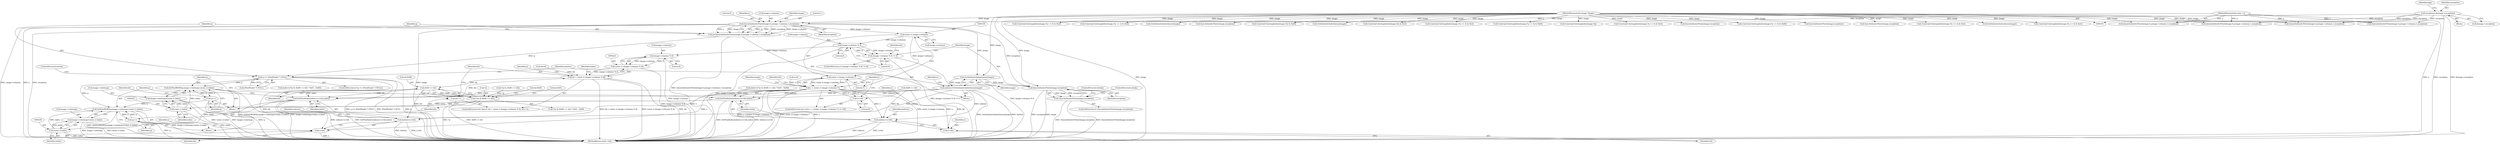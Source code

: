 digraph "0_ImageMagick_d9b2209a69ee90d8df81fb124eb66f593eb9f599@pointer" {
"1000130" [label="(Call,QueueAuthenticPixels(image,0,y,image->columns,1,exception))"];
"1000108" [label="(MethodParameterIn,Image *image)"];
"1000107" [label="(MethodParameterIn,ssize_t y)"];
"1000117" [label="(Call,exception=(&image->exception))"];
"1000128" [label="(Call,q=QueueAuthenticPixels(image,0,y,image->columns,1,exception))"];
"1000140" [label="(Call,q == (PixelPacket *) NULL)"];
"1000195" [label="(Call,SetPixelRGBO(q,image->colormap+(ssize_t) index))"];
"1000204" [label="(Call,q++)"];
"1000251" [label="(Call,SetPixelRGBO(q,image->colormap+(ssize_t) index))"];
"1000260" [label="(Call,q++)"];
"1000148" [label="(Call,GetAuthenticIndexQueue(image))"];
"1000146" [label="(Call,indexes=GetAuthenticIndexQueue(image))"];
"1000188" [label="(Call,SetPixelIndex(indexes+x+bit,index))"];
"1000201" [label="(Call,(ssize_t) index)"];
"1000197" [label="(Call,image->colormap+(ssize_t) index)"];
"1000189" [label="(Call,indexes+x+bit)"];
"1000244" [label="(Call,SetPixelIndex(indexes+x+bit,index))"];
"1000257" [label="(Call,(ssize_t) index)"];
"1000253" [label="(Call,image->colormap+(ssize_t) index)"];
"1000245" [label="(Call,indexes+x+bit)"];
"1000266" [label="(Call,SyncAuthenticPixels(image,exception))"];
"1000265" [label="(Call,!SyncAuthenticPixels(image,exception))"];
"1000157" [label="(Call,(ssize_t) image->columns)"];
"1000156" [label="(Call,(ssize_t) image->columns-7)"];
"1000154" [label="(Call,x < ((ssize_t) image->columns-7))"];
"1000163" [label="(Call,x+=8)"];
"1000191" [label="(Call,x+bit)"];
"1000247" [label="(Call,x+bit)"];
"1000210" [label="(Call,image->columns % 8)"];
"1000209" [label="(Call,(image->columns % 8) != 0)"];
"1000225" [label="(Call,image->columns % 8)"];
"1000223" [label="(Call,(ssize_t) (image->columns % 8))"];
"1000221" [label="(Call,bit < (ssize_t) (image->columns % 8))"];
"1000239" [label="(Call,0x80 >> bit)"];
"1000230" [label="(Call,bit++)"];
"1000236" [label="(Call,(*p) & (0x80 >> bit))"];
"1000205" [label="(Identifier,q)"];
"1000142" [label="(Call,(PixelPacket *) NULL)"];
"1000148" [label="(Call,GetAuthenticIndexQueue(image))"];
"1000195" [label="(Call,SetPixelRGBO(q,image->colormap+(ssize_t) index))"];
"1000217" [label="(ControlStructure,for (bit=0; bit < (ssize_t) (image->columns % 8); bit++))"];
"1000429" [label="(Call,ConstrainColormapIndex(image,(*p >> 6) & 0x3))"];
"1000110" [label="(Block,)"];
"1000499" [label="(Call,ConstrainColormapIndex(image,(*p >> 2) & 0x3))"];
"1000155" [label="(Identifier,x)"];
"1000169" [label="(Identifier,bit)"];
"1000293" [label="(Call,GetAuthenticIndexQueue(image))"];
"1000667" [label="(Call,SyncAuthenticPixels(image,exception))"];
"1000218" [label="(Call,bit=0)"];
"1000108" [label="(MethodParameterIn,Image *image)"];
"1000152" [label="(Identifier,x)"];
"1000259" [label="(Identifier,index)"];
"1000219" [label="(Identifier,bit)"];
"1000240" [label="(Literal,0x80)"];
"1000602" [label="(Call,ConstrainColormapIndex(image,(*p) & 0x0f))"];
"1000177" [label="(Call,index=((*p) & (0x80 >> bit) ? 0x01 : 0x00))"];
"1000131" [label="(Identifier,image)"];
"1000204" [label="(Call,q++)"];
"1000555" [label="(Call,GetAuthenticIndexQueue(image))"];
"1000107" [label="(MethodParameterIn,ssize_t y)"];
"1000248" [label="(Identifier,x)"];
"1000392" [label="(Call,ConstrainColormapIndex(image,(*p) & 0x3))"];
"1000191" [label="(Call,x+bit)"];
"1000124" [label="(Identifier,bpp)"];
"1000147" [label="(Identifier,indexes)"];
"1000157" [label="(Call,(ssize_t) image->columns)"];
"1000251" [label="(Call,SetPixelRGBO(q,image->colormap+(ssize_t) index))"];
"1000154" [label="(Call,x < ((ssize_t) image->columns-7))"];
"1000464" [label="(Call,ConstrainColormapIndex(image,(*p >> 4) & 0x3))"];
"1000190" [label="(Identifier,indexes)"];
"1000254" [label="(Call,image->colormap)"];
"1000193" [label="(Identifier,bit)"];
"1000176" [label="(Block,)"];
"1000253" [label="(Call,image->colormap+(ssize_t) index)"];
"1000203" [label="(Identifier,index)"];
"1000236" [label="(Call,(*p) & (0x80 >> bit))"];
"1000527" [label="(Call,SyncAuthenticPixels(image,exception))"];
"1000211" [label="(Call,image->columns)"];
"1000139" [label="(ControlStructure,if (q == (PixelPacket *) NULL))"];
"1000737" [label="(Call,SyncAuthenticPixels(image,exception))"];
"1000225" [label="(Call,image->columns % 8)"];
"1000366" [label="(Call,ConstrainColormapIndex(image,(*p >> 2) & 0x3))"];
"1000162" [label="(Literal,7)"];
"1000267" [label="(Identifier,image)"];
"1000250" [label="(Identifier,index)"];
"1000150" [label="(ControlStructure,for (x=0; x < ((ssize_t) image->columns-7); x+=8))"];
"1000164" [label="(Identifier,x)"];
"1000232" [label="(Block,)"];
"1000222" [label="(Identifier,bit)"];
"1000165" [label="(Literal,8)"];
"1000221" [label="(Call,bit < (ssize_t) (image->columns % 8))"];
"1000146" [label="(Call,indexes=GetAuthenticIndexQueue(image))"];
"1000194" [label="(Identifier,index)"];
"1000695" [label="(Call,GetAuthenticIndexQueue(image))"];
"1000130" [label="(Call,QueueAuthenticPixels(image,0,y,image->columns,1,exception))"];
"1000129" [label="(Identifier,q)"];
"1000314" [label="(Call,ConstrainColormapIndex(image,(*p >> 6) & 0x3))"];
"1000677" [label="(Call,QueueAuthenticPixels(image,0,y,image->columns,1,exception))"];
"1000188" [label="(Call,SetPixelIndex(indexes+x+bit,index))"];
"1000197" [label="(Call,image->colormap+(ssize_t) index)"];
"1000128" [label="(Call,q=QueueAuthenticPixels(image,0,y,image->columns,1,exception))"];
"1000268" [label="(Identifier,exception)"];
"1000234" [label="(Identifier,index)"];
"1000119" [label="(Call,&image->exception)"];
"1000249" [label="(Identifier,bit)"];
"1000226" [label="(Call,image->columns)"];
"1000746" [label="(Call,QueueAuthenticPixels(image,0,y,image->columns,1,exception))"];
"1000233" [label="(Call,index=((*p) & (0x80 >> bit) ? 0x01 : 0x00))"];
"1000237" [label="(Call,*p)"];
"1000159" [label="(Call,image->columns)"];
"1000803" [label="(MethodReturn,static void)"];
"1000192" [label="(Identifier,x)"];
"1000140" [label="(Call,q == (PixelPacket *) NULL)"];
"1000241" [label="(Identifier,bit)"];
"1000257" [label="(Call,(ssize_t) index)"];
"1000209" [label="(Call,(image->columns % 8) != 0)"];
"1000145" [label="(ControlStructure,break;)"];
"1000252" [label="(Identifier,q)"];
"1000265" [label="(Call,!SyncAuthenticPixels(image,exception))"];
"1000235" [label="(Call,(*p) & (0x80 >> bit) ? 0x01 : 0x00)"];
"1000180" [label="(Call,(*p) & (0x80 >> bit))"];
"1000244" [label="(Call,SetPixelIndex(indexes+x+bit,index))"];
"1000243" [label="(Literal,0x00)"];
"1000137" [label="(Literal,1)"];
"1000127" [label="(Block,)"];
"1000118" [label="(Identifier,exception)"];
"1000215" [label="(Literal,0)"];
"1000231" [label="(Identifier,bit)"];
"1000198" [label="(Call,image->colormap)"];
"1000639" [label="(Call,ConstrainColormapIndex(image,(*p >> 4) & 0x0f))"];
"1000230" [label="(Call,bit++)"];
"1000210" [label="(Call,image->columns % 8)"];
"1000214" [label="(Literal,8)"];
"1000201" [label="(Call,(ssize_t) index)"];
"1000713" [label="(Call,ConstrainColormapIndex(image,*p))"];
"1000260" [label="(Call,q++)"];
"1000189" [label="(Call,indexes+x+bit)"];
"1000269" [label="(ControlStructure,break;)"];
"1000246" [label="(Identifier,indexes)"];
"1000138" [label="(Identifier,exception)"];
"1000245" [label="(Call,indexes+x+bit)"];
"1000261" [label="(Identifier,q)"];
"1000175" [label="(Identifier,bit)"];
"1000340" [label="(Call,ConstrainColormapIndex(image,(*p >> 4) & 0x3))"];
"1000208" [label="(ControlStructure,if ((image->columns % 8) != 0))"];
"1000275" [label="(Call,QueueAuthenticPixels(image,0,y,image->columns,1,exception))"];
"1000117" [label="(Call,exception=(&image->exception))"];
"1000149" [label="(Identifier,image)"];
"1000163" [label="(Call,x+=8)"];
"1000196" [label="(Identifier,q)"];
"1000229" [label="(Literal,8)"];
"1000798" [label="(Call,SyncAuthenticPixels(image,exception))"];
"1000270" [label="(ControlStructure,break;)"];
"1000239" [label="(Call,0x80 >> bit)"];
"1000537" [label="(Call,QueueAuthenticPixels(image,0,y,image->columns,1,exception))"];
"1000151" [label="(Call,x=0)"];
"1000242" [label="(Literal,0x01)"];
"1000264" [label="(ControlStructure,if (!SyncAuthenticPixels(image,exception)))"];
"1000132" [label="(Literal,0)"];
"1000212" [label="(Identifier,image)"];
"1000141" [label="(Identifier,q)"];
"1000156" [label="(Call,(ssize_t) image->columns-7)"];
"1000247" [label="(Call,x+bit)"];
"1000266" [label="(Call,SyncAuthenticPixels(image,exception))"];
"1000263" [label="(Identifier,p)"];
"1000133" [label="(Identifier,y)"];
"1000223" [label="(Call,(ssize_t) (image->columns % 8))"];
"1000576" [label="(Call,ConstrainColormapIndex(image,(*p >> 4) & 0x0f))"];
"1000183" [label="(Call,0x80 >> bit)"];
"1000134" [label="(Call,image->columns)"];
"1000130" -> "1000128"  [label="AST: "];
"1000130" -> "1000138"  [label="CFG: "];
"1000131" -> "1000130"  [label="AST: "];
"1000132" -> "1000130"  [label="AST: "];
"1000133" -> "1000130"  [label="AST: "];
"1000134" -> "1000130"  [label="AST: "];
"1000137" -> "1000130"  [label="AST: "];
"1000138" -> "1000130"  [label="AST: "];
"1000128" -> "1000130"  [label="CFG: "];
"1000130" -> "1000803"  [label="DDG: image->columns"];
"1000130" -> "1000803"  [label="DDG: y"];
"1000130" -> "1000803"  [label="DDG: exception"];
"1000130" -> "1000803"  [label="DDG: image"];
"1000130" -> "1000128"  [label="DDG: 0"];
"1000130" -> "1000128"  [label="DDG: 1"];
"1000130" -> "1000128"  [label="DDG: exception"];
"1000130" -> "1000128"  [label="DDG: image->columns"];
"1000130" -> "1000128"  [label="DDG: y"];
"1000130" -> "1000128"  [label="DDG: image"];
"1000108" -> "1000130"  [label="DDG: image"];
"1000107" -> "1000130"  [label="DDG: y"];
"1000117" -> "1000130"  [label="DDG: exception"];
"1000130" -> "1000148"  [label="DDG: image"];
"1000130" -> "1000157"  [label="DDG: image->columns"];
"1000130" -> "1000266"  [label="DDG: exception"];
"1000108" -> "1000105"  [label="AST: "];
"1000108" -> "1000803"  [label="DDG: image"];
"1000108" -> "1000148"  [label="DDG: image"];
"1000108" -> "1000266"  [label="DDG: image"];
"1000108" -> "1000275"  [label="DDG: image"];
"1000108" -> "1000293"  [label="DDG: image"];
"1000108" -> "1000314"  [label="DDG: image"];
"1000108" -> "1000340"  [label="DDG: image"];
"1000108" -> "1000366"  [label="DDG: image"];
"1000108" -> "1000392"  [label="DDG: image"];
"1000108" -> "1000429"  [label="DDG: image"];
"1000108" -> "1000464"  [label="DDG: image"];
"1000108" -> "1000499"  [label="DDG: image"];
"1000108" -> "1000527"  [label="DDG: image"];
"1000108" -> "1000537"  [label="DDG: image"];
"1000108" -> "1000555"  [label="DDG: image"];
"1000108" -> "1000576"  [label="DDG: image"];
"1000108" -> "1000602"  [label="DDG: image"];
"1000108" -> "1000639"  [label="DDG: image"];
"1000108" -> "1000667"  [label="DDG: image"];
"1000108" -> "1000677"  [label="DDG: image"];
"1000108" -> "1000695"  [label="DDG: image"];
"1000108" -> "1000713"  [label="DDG: image"];
"1000108" -> "1000737"  [label="DDG: image"];
"1000108" -> "1000746"  [label="DDG: image"];
"1000108" -> "1000798"  [label="DDG: image"];
"1000107" -> "1000105"  [label="AST: "];
"1000107" -> "1000803"  [label="DDG: y"];
"1000107" -> "1000275"  [label="DDG: y"];
"1000107" -> "1000537"  [label="DDG: y"];
"1000107" -> "1000677"  [label="DDG: y"];
"1000107" -> "1000746"  [label="DDG: y"];
"1000117" -> "1000110"  [label="AST: "];
"1000117" -> "1000119"  [label="CFG: "];
"1000118" -> "1000117"  [label="AST: "];
"1000119" -> "1000117"  [label="AST: "];
"1000124" -> "1000117"  [label="CFG: "];
"1000117" -> "1000803"  [label="DDG: exception"];
"1000117" -> "1000803"  [label="DDG: &image->exception"];
"1000117" -> "1000275"  [label="DDG: exception"];
"1000117" -> "1000537"  [label="DDG: exception"];
"1000117" -> "1000677"  [label="DDG: exception"];
"1000117" -> "1000746"  [label="DDG: exception"];
"1000128" -> "1000127"  [label="AST: "];
"1000129" -> "1000128"  [label="AST: "];
"1000141" -> "1000128"  [label="CFG: "];
"1000128" -> "1000803"  [label="DDG: QueueAuthenticPixels(image,0,y,image->columns,1,exception)"];
"1000128" -> "1000140"  [label="DDG: q"];
"1000140" -> "1000139"  [label="AST: "];
"1000140" -> "1000142"  [label="CFG: "];
"1000141" -> "1000140"  [label="AST: "];
"1000142" -> "1000140"  [label="AST: "];
"1000145" -> "1000140"  [label="CFG: "];
"1000147" -> "1000140"  [label="CFG: "];
"1000140" -> "1000803"  [label="DDG: (PixelPacket *) NULL"];
"1000140" -> "1000803"  [label="DDG: q"];
"1000140" -> "1000803"  [label="DDG: q == (PixelPacket *) NULL"];
"1000142" -> "1000140"  [label="DDG: NULL"];
"1000140" -> "1000195"  [label="DDG: q"];
"1000140" -> "1000251"  [label="DDG: q"];
"1000195" -> "1000176"  [label="AST: "];
"1000195" -> "1000197"  [label="CFG: "];
"1000196" -> "1000195"  [label="AST: "];
"1000197" -> "1000195"  [label="AST: "];
"1000205" -> "1000195"  [label="CFG: "];
"1000195" -> "1000803"  [label="DDG: SetPixelRGBO(q,image->colormap+(ssize_t) index)"];
"1000195" -> "1000803"  [label="DDG: image->colormap+(ssize_t) index"];
"1000204" -> "1000195"  [label="DDG: q"];
"1000201" -> "1000195"  [label="DDG: index"];
"1000195" -> "1000204"  [label="DDG: q"];
"1000204" -> "1000176"  [label="AST: "];
"1000204" -> "1000205"  [label="CFG: "];
"1000205" -> "1000204"  [label="AST: "];
"1000175" -> "1000204"  [label="CFG: "];
"1000204" -> "1000803"  [label="DDG: q"];
"1000204" -> "1000251"  [label="DDG: q"];
"1000251" -> "1000232"  [label="AST: "];
"1000251" -> "1000253"  [label="CFG: "];
"1000252" -> "1000251"  [label="AST: "];
"1000253" -> "1000251"  [label="AST: "];
"1000261" -> "1000251"  [label="CFG: "];
"1000251" -> "1000803"  [label="DDG: SetPixelRGBO(q,image->colormap+(ssize_t) index)"];
"1000251" -> "1000803"  [label="DDG: image->colormap+(ssize_t) index"];
"1000260" -> "1000251"  [label="DDG: q"];
"1000257" -> "1000251"  [label="DDG: index"];
"1000251" -> "1000260"  [label="DDG: q"];
"1000260" -> "1000232"  [label="AST: "];
"1000260" -> "1000261"  [label="CFG: "];
"1000261" -> "1000260"  [label="AST: "];
"1000231" -> "1000260"  [label="CFG: "];
"1000260" -> "1000803"  [label="DDG: q"];
"1000148" -> "1000146"  [label="AST: "];
"1000148" -> "1000149"  [label="CFG: "];
"1000149" -> "1000148"  [label="AST: "];
"1000146" -> "1000148"  [label="CFG: "];
"1000148" -> "1000146"  [label="DDG: image"];
"1000148" -> "1000266"  [label="DDG: image"];
"1000146" -> "1000127"  [label="AST: "];
"1000147" -> "1000146"  [label="AST: "];
"1000152" -> "1000146"  [label="CFG: "];
"1000146" -> "1000803"  [label="DDG: GetAuthenticIndexQueue(image)"];
"1000146" -> "1000803"  [label="DDG: indexes"];
"1000146" -> "1000188"  [label="DDG: indexes"];
"1000146" -> "1000189"  [label="DDG: indexes"];
"1000146" -> "1000244"  [label="DDG: indexes"];
"1000146" -> "1000245"  [label="DDG: indexes"];
"1000188" -> "1000176"  [label="AST: "];
"1000188" -> "1000194"  [label="CFG: "];
"1000189" -> "1000188"  [label="AST: "];
"1000194" -> "1000188"  [label="AST: "];
"1000196" -> "1000188"  [label="CFG: "];
"1000188" -> "1000803"  [label="DDG: SetPixelIndex(indexes+x+bit,index)"];
"1000188" -> "1000803"  [label="DDG: indexes+x+bit"];
"1000154" -> "1000188"  [label="DDG: x"];
"1000183" -> "1000188"  [label="DDG: bit"];
"1000177" -> "1000188"  [label="DDG: index"];
"1000188" -> "1000201"  [label="DDG: index"];
"1000201" -> "1000197"  [label="AST: "];
"1000201" -> "1000203"  [label="CFG: "];
"1000202" -> "1000201"  [label="AST: "];
"1000203" -> "1000201"  [label="AST: "];
"1000197" -> "1000201"  [label="CFG: "];
"1000201" -> "1000803"  [label="DDG: index"];
"1000201" -> "1000197"  [label="DDG: index"];
"1000198" -> "1000197"  [label="AST: "];
"1000197" -> "1000803"  [label="DDG: (ssize_t) index"];
"1000197" -> "1000803"  [label="DDG: image->colormap"];
"1000189" -> "1000191"  [label="CFG: "];
"1000190" -> "1000189"  [label="AST: "];
"1000191" -> "1000189"  [label="AST: "];
"1000194" -> "1000189"  [label="CFG: "];
"1000189" -> "1000803"  [label="DDG: indexes"];
"1000189" -> "1000803"  [label="DDG: x+bit"];
"1000154" -> "1000189"  [label="DDG: x"];
"1000183" -> "1000189"  [label="DDG: bit"];
"1000244" -> "1000232"  [label="AST: "];
"1000244" -> "1000250"  [label="CFG: "];
"1000245" -> "1000244"  [label="AST: "];
"1000250" -> "1000244"  [label="AST: "];
"1000252" -> "1000244"  [label="CFG: "];
"1000244" -> "1000803"  [label="DDG: SetPixelIndex(indexes+x+bit,index)"];
"1000244" -> "1000803"  [label="DDG: indexes+x+bit"];
"1000154" -> "1000244"  [label="DDG: x"];
"1000239" -> "1000244"  [label="DDG: bit"];
"1000233" -> "1000244"  [label="DDG: index"];
"1000244" -> "1000257"  [label="DDG: index"];
"1000257" -> "1000253"  [label="AST: "];
"1000257" -> "1000259"  [label="CFG: "];
"1000258" -> "1000257"  [label="AST: "];
"1000259" -> "1000257"  [label="AST: "];
"1000253" -> "1000257"  [label="CFG: "];
"1000257" -> "1000803"  [label="DDG: index"];
"1000257" -> "1000253"  [label="DDG: index"];
"1000254" -> "1000253"  [label="AST: "];
"1000253" -> "1000803"  [label="DDG: image->colormap"];
"1000253" -> "1000803"  [label="DDG: (ssize_t) index"];
"1000245" -> "1000247"  [label="CFG: "];
"1000246" -> "1000245"  [label="AST: "];
"1000247" -> "1000245"  [label="AST: "];
"1000250" -> "1000245"  [label="CFG: "];
"1000245" -> "1000803"  [label="DDG: indexes"];
"1000245" -> "1000803"  [label="DDG: x+bit"];
"1000154" -> "1000245"  [label="DDG: x"];
"1000239" -> "1000245"  [label="DDG: bit"];
"1000266" -> "1000265"  [label="AST: "];
"1000266" -> "1000268"  [label="CFG: "];
"1000267" -> "1000266"  [label="AST: "];
"1000268" -> "1000266"  [label="AST: "];
"1000265" -> "1000266"  [label="CFG: "];
"1000266" -> "1000803"  [label="DDG: exception"];
"1000266" -> "1000803"  [label="DDG: image"];
"1000266" -> "1000265"  [label="DDG: image"];
"1000266" -> "1000265"  [label="DDG: exception"];
"1000265" -> "1000264"  [label="AST: "];
"1000269" -> "1000265"  [label="CFG: "];
"1000270" -> "1000265"  [label="CFG: "];
"1000265" -> "1000803"  [label="DDG: !SyncAuthenticPixels(image,exception)"];
"1000265" -> "1000803"  [label="DDG: SyncAuthenticPixels(image,exception)"];
"1000157" -> "1000156"  [label="AST: "];
"1000157" -> "1000159"  [label="CFG: "];
"1000158" -> "1000157"  [label="AST: "];
"1000159" -> "1000157"  [label="AST: "];
"1000162" -> "1000157"  [label="CFG: "];
"1000157" -> "1000156"  [label="DDG: image->columns"];
"1000157" -> "1000210"  [label="DDG: image->columns"];
"1000156" -> "1000154"  [label="AST: "];
"1000156" -> "1000162"  [label="CFG: "];
"1000162" -> "1000156"  [label="AST: "];
"1000154" -> "1000156"  [label="CFG: "];
"1000156" -> "1000803"  [label="DDG: (ssize_t) image->columns"];
"1000156" -> "1000154"  [label="DDG: (ssize_t) image->columns"];
"1000156" -> "1000154"  [label="DDG: 7"];
"1000154" -> "1000150"  [label="AST: "];
"1000155" -> "1000154"  [label="AST: "];
"1000169" -> "1000154"  [label="CFG: "];
"1000212" -> "1000154"  [label="CFG: "];
"1000154" -> "1000803"  [label="DDG: x"];
"1000154" -> "1000803"  [label="DDG: x < ((ssize_t) image->columns-7)"];
"1000154" -> "1000803"  [label="DDG: (ssize_t) image->columns-7"];
"1000163" -> "1000154"  [label="DDG: x"];
"1000151" -> "1000154"  [label="DDG: x"];
"1000154" -> "1000163"  [label="DDG: x"];
"1000154" -> "1000191"  [label="DDG: x"];
"1000154" -> "1000247"  [label="DDG: x"];
"1000163" -> "1000150"  [label="AST: "];
"1000163" -> "1000165"  [label="CFG: "];
"1000164" -> "1000163"  [label="AST: "];
"1000165" -> "1000163"  [label="AST: "];
"1000155" -> "1000163"  [label="CFG: "];
"1000191" -> "1000193"  [label="CFG: "];
"1000192" -> "1000191"  [label="AST: "];
"1000193" -> "1000191"  [label="AST: "];
"1000183" -> "1000191"  [label="DDG: bit"];
"1000247" -> "1000249"  [label="CFG: "];
"1000248" -> "1000247"  [label="AST: "];
"1000249" -> "1000247"  [label="AST: "];
"1000247" -> "1000803"  [label="DDG: x"];
"1000239" -> "1000247"  [label="DDG: bit"];
"1000210" -> "1000209"  [label="AST: "];
"1000210" -> "1000214"  [label="CFG: "];
"1000211" -> "1000210"  [label="AST: "];
"1000214" -> "1000210"  [label="AST: "];
"1000215" -> "1000210"  [label="CFG: "];
"1000210" -> "1000803"  [label="DDG: image->columns"];
"1000210" -> "1000209"  [label="DDG: image->columns"];
"1000210" -> "1000209"  [label="DDG: 8"];
"1000210" -> "1000225"  [label="DDG: image->columns"];
"1000209" -> "1000208"  [label="AST: "];
"1000209" -> "1000215"  [label="CFG: "];
"1000215" -> "1000209"  [label="AST: "];
"1000219" -> "1000209"  [label="CFG: "];
"1000267" -> "1000209"  [label="CFG: "];
"1000209" -> "1000803"  [label="DDG: (image->columns % 8) != 0"];
"1000209" -> "1000803"  [label="DDG: image->columns % 8"];
"1000225" -> "1000223"  [label="AST: "];
"1000225" -> "1000229"  [label="CFG: "];
"1000226" -> "1000225"  [label="AST: "];
"1000229" -> "1000225"  [label="AST: "];
"1000223" -> "1000225"  [label="CFG: "];
"1000225" -> "1000803"  [label="DDG: image->columns"];
"1000225" -> "1000223"  [label="DDG: image->columns"];
"1000225" -> "1000223"  [label="DDG: 8"];
"1000223" -> "1000221"  [label="AST: "];
"1000224" -> "1000223"  [label="AST: "];
"1000221" -> "1000223"  [label="CFG: "];
"1000223" -> "1000803"  [label="DDG: image->columns % 8"];
"1000223" -> "1000221"  [label="DDG: image->columns % 8"];
"1000221" -> "1000217"  [label="AST: "];
"1000222" -> "1000221"  [label="AST: "];
"1000234" -> "1000221"  [label="CFG: "];
"1000263" -> "1000221"  [label="CFG: "];
"1000221" -> "1000803"  [label="DDG: bit < (ssize_t) (image->columns % 8)"];
"1000221" -> "1000803"  [label="DDG: (ssize_t) (image->columns % 8)"];
"1000221" -> "1000803"  [label="DDG: bit"];
"1000218" -> "1000221"  [label="DDG: bit"];
"1000230" -> "1000221"  [label="DDG: bit"];
"1000221" -> "1000239"  [label="DDG: bit"];
"1000239" -> "1000236"  [label="AST: "];
"1000239" -> "1000241"  [label="CFG: "];
"1000240" -> "1000239"  [label="AST: "];
"1000241" -> "1000239"  [label="AST: "];
"1000236" -> "1000239"  [label="CFG: "];
"1000239" -> "1000230"  [label="DDG: bit"];
"1000239" -> "1000236"  [label="DDG: 0x80"];
"1000239" -> "1000236"  [label="DDG: bit"];
"1000230" -> "1000217"  [label="AST: "];
"1000230" -> "1000231"  [label="CFG: "];
"1000231" -> "1000230"  [label="AST: "];
"1000222" -> "1000230"  [label="CFG: "];
"1000236" -> "1000235"  [label="AST: "];
"1000237" -> "1000236"  [label="AST: "];
"1000242" -> "1000236"  [label="CFG: "];
"1000243" -> "1000236"  [label="CFG: "];
"1000236" -> "1000803"  [label="DDG: *p"];
"1000236" -> "1000803"  [label="DDG: 0x80 >> bit"];
"1000180" -> "1000236"  [label="DDG: *p"];
}
